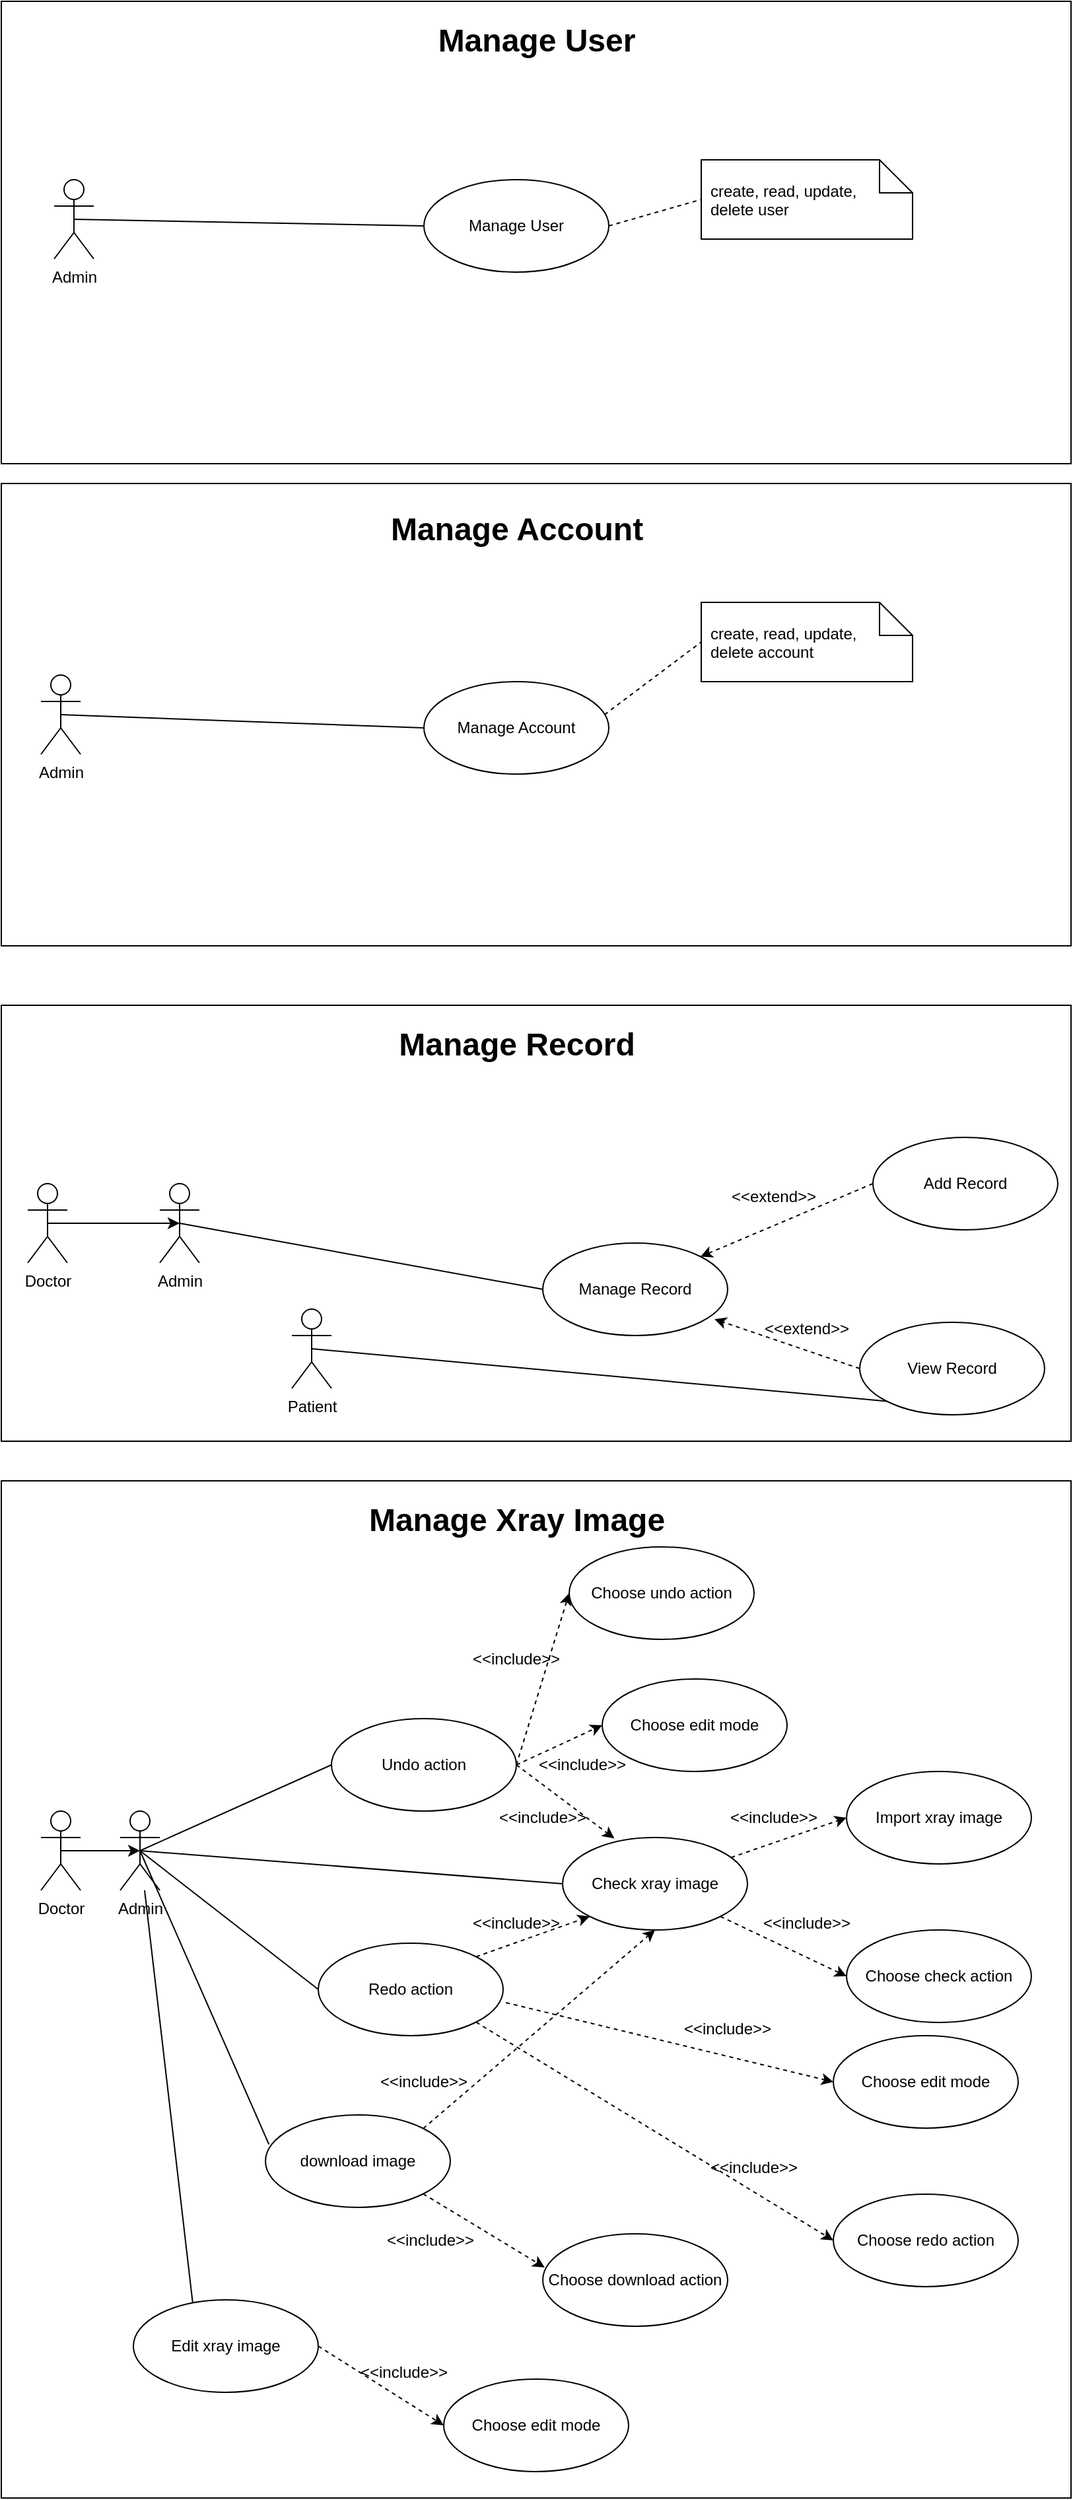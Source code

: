 <mxfile version="20.8.16" type="device"><diagram name="Page-1" id="o8Qo3uPZrdrNl8lf6_gJ"><mxGraphModel dx="1900" dy="629" grid="1" gridSize="10" guides="1" tooltips="1" connect="1" arrows="1" fold="1" page="1" pageScale="1" pageWidth="850" pageHeight="1100" math="0" shadow="0"><root><mxCell id="0"/><mxCell id="1" parent="0"/><mxCell id="S88P3opighfOKLQQkgDK-85" value="" style="rounded=0;whiteSpace=wrap;html=1;" parent="1" vertex="1"><mxGeometry x="-70" y="1130" width="810" height="770" as="geometry"/></mxCell><mxCell id="S88P3opighfOKLQQkgDK-77" value="" style="rounded=0;whiteSpace=wrap;html=1;" parent="1" vertex="1"><mxGeometry x="-70" y="770" width="810" height="330" as="geometry"/></mxCell><mxCell id="S88P3opighfOKLQQkgDK-75" value="" style="rounded=0;whiteSpace=wrap;html=1;" parent="1" vertex="1"><mxGeometry x="-70" y="375" width="810" height="350" as="geometry"/></mxCell><mxCell id="S88P3opighfOKLQQkgDK-73" value="" style="rounded=0;whiteSpace=wrap;html=1;" parent="1" vertex="1"><mxGeometry x="-70" y="10" width="810" height="350" as="geometry"/></mxCell><mxCell id="S88P3opighfOKLQQkgDK-1" value="Admin" style="shape=umlActor;verticalLabelPosition=bottom;verticalAlign=top;html=1;outlineConnect=0;" parent="1" vertex="1"><mxGeometry x="-30" y="145" width="30" height="60" as="geometry"/></mxCell><mxCell id="S88P3opighfOKLQQkgDK-2" value="Manage User" style="ellipse;whiteSpace=wrap;html=1;" parent="1" vertex="1"><mxGeometry x="250" y="145" width="140" height="70" as="geometry"/></mxCell><mxCell id="S88P3opighfOKLQQkgDK-7" value="" style="endArrow=none;html=1;rounded=0;entryX=0;entryY=0.5;entryDx=0;entryDy=0;exitX=0.5;exitY=0.5;exitDx=0;exitDy=0;exitPerimeter=0;" parent="1" source="S88P3opighfOKLQQkgDK-1" target="S88P3opighfOKLQQkgDK-2" edge="1"><mxGeometry width="50" height="50" relative="1" as="geometry"><mxPoint x="-85" y="175" as="sourcePoint"/><mxPoint x="40" y="240" as="targetPoint"/></mxGeometry></mxCell><mxCell id="S88P3opighfOKLQQkgDK-14" value="Manage Account" style="ellipse;whiteSpace=wrap;html=1;" parent="1" vertex="1"><mxGeometry x="250" y="525" width="140" height="70" as="geometry"/></mxCell><mxCell id="S88P3opighfOKLQQkgDK-26" value="" style="endArrow=none;html=1;rounded=0;entryX=0;entryY=0.5;entryDx=0;entryDy=0;exitX=0.5;exitY=0.5;exitDx=0;exitDy=0;exitPerimeter=0;" parent="1" source="S88P3opighfOKLQQkgDK-76" target="S88P3opighfOKLQQkgDK-14" edge="1"><mxGeometry width="50" height="50" relative="1" as="geometry"><mxPoint x="-100" y="460" as="sourcePoint"/><mxPoint x="240" y="560" as="targetPoint"/></mxGeometry></mxCell><mxCell id="S88P3opighfOKLQQkgDK-29" value="Manage Record" style="ellipse;whiteSpace=wrap;html=1;" parent="1" vertex="1"><mxGeometry x="340" y="950" width="140" height="70" as="geometry"/></mxCell><mxCell id="S88P3opighfOKLQQkgDK-30" value="Add Record" style="ellipse;whiteSpace=wrap;html=1;" parent="1" vertex="1"><mxGeometry x="590" y="870" width="140" height="70" as="geometry"/></mxCell><mxCell id="S88P3opighfOKLQQkgDK-31" value="" style="endArrow=classic;html=1;rounded=0;exitX=0;exitY=0.5;exitDx=0;exitDy=0;entryX=1;entryY=0;entryDx=0;entryDy=0;dashed=1;" parent="1" source="S88P3opighfOKLQQkgDK-30" target="S88P3opighfOKLQQkgDK-29" edge="1"><mxGeometry width="50" height="50" relative="1" as="geometry"><mxPoint x="600" y="565" as="sourcePoint"/><mxPoint x="469.497" y="655.251" as="targetPoint"/></mxGeometry></mxCell><mxCell id="S88P3opighfOKLQQkgDK-32" value="&amp;lt;&amp;lt;extend&amp;gt;&amp;gt;" style="text;html=1;strokeColor=none;fillColor=none;align=center;verticalAlign=middle;whiteSpace=wrap;rounded=0;" parent="1" vertex="1"><mxGeometry x="485" y="900" width="60" height="30" as="geometry"/></mxCell><mxCell id="S88P3opighfOKLQQkgDK-35" value="Patient" style="shape=umlActor;verticalLabelPosition=bottom;verticalAlign=top;html=1;outlineConnect=0;" parent="1" vertex="1"><mxGeometry x="150" y="1000" width="30" height="60" as="geometry"/></mxCell><mxCell id="S88P3opighfOKLQQkgDK-39" value="Doctor" style="shape=umlActor;verticalLabelPosition=bottom;verticalAlign=top;html=1;outlineConnect=0;" parent="1" vertex="1"><mxGeometry x="-50" y="905" width="30" height="60" as="geometry"/></mxCell><mxCell id="S88P3opighfOKLQQkgDK-41" value="Check xray image" style="ellipse;whiteSpace=wrap;html=1;" parent="1" vertex="1"><mxGeometry x="355" y="1400" width="140" height="70" as="geometry"/></mxCell><mxCell id="S88P3opighfOKLQQkgDK-42" value="View Record" style="ellipse;whiteSpace=wrap;html=1;" parent="1" vertex="1"><mxGeometry x="580" y="1010" width="140" height="70" as="geometry"/></mxCell><mxCell id="S88P3opighfOKLQQkgDK-43" value="" style="endArrow=classic;html=1;rounded=0;exitX=0;exitY=0.5;exitDx=0;exitDy=0;entryX=0.929;entryY=0.823;entryDx=0;entryDy=0;dashed=1;entryPerimeter=0;" parent="1" source="S88P3opighfOKLQQkgDK-42" target="S88P3opighfOKLQQkgDK-29" edge="1"><mxGeometry width="50" height="50" relative="1" as="geometry"><mxPoint x="600" y="915" as="sourcePoint"/><mxPoint x="469.497" y="970.251" as="targetPoint"/></mxGeometry></mxCell><mxCell id="S88P3opighfOKLQQkgDK-44" value="&amp;lt;&amp;lt;extend&amp;gt;&amp;gt;" style="text;html=1;strokeColor=none;fillColor=none;align=center;verticalAlign=middle;whiteSpace=wrap;rounded=0;" parent="1" vertex="1"><mxGeometry x="510" y="1000" width="60" height="30" as="geometry"/></mxCell><mxCell id="S88P3opighfOKLQQkgDK-45" value="Import xray image" style="ellipse;whiteSpace=wrap;html=1;" parent="1" vertex="1"><mxGeometry x="570" y="1350" width="140" height="70" as="geometry"/></mxCell><mxCell id="S88P3opighfOKLQQkgDK-46" value="Choose check action" style="ellipse;whiteSpace=wrap;html=1;" parent="1" vertex="1"><mxGeometry x="570" y="1470" width="140" height="70" as="geometry"/></mxCell><mxCell id="S88P3opighfOKLQQkgDK-47" value="Undo action" style="ellipse;whiteSpace=wrap;html=1;" parent="1" vertex="1"><mxGeometry x="180" y="1310" width="140" height="70" as="geometry"/></mxCell><mxCell id="S88P3opighfOKLQQkgDK-53" value="Redo action" style="ellipse;whiteSpace=wrap;html=1;" parent="1" vertex="1"><mxGeometry x="170" y="1480" width="140" height="70" as="geometry"/></mxCell><mxCell id="S88P3opighfOKLQQkgDK-58" value="" style="endArrow=classic;html=1;rounded=0;exitX=1;exitY=1;exitDx=0;exitDy=0;dashed=1;entryX=0;entryY=0.5;entryDx=0;entryDy=0;" parent="1" source="S88P3opighfOKLQQkgDK-41" target="S88P3opighfOKLQQkgDK-46" edge="1"><mxGeometry width="50" height="50" relative="1" as="geometry"><mxPoint x="551.26" y="1497.58" as="sourcePoint"/><mxPoint x="430" y="1300" as="targetPoint"/></mxGeometry></mxCell><mxCell id="S88P3opighfOKLQQkgDK-59" value="&amp;lt;&amp;lt;include&amp;gt;&amp;gt;" style="text;html=1;strokeColor=none;fillColor=none;align=center;verticalAlign=middle;whiteSpace=wrap;rounded=0;" parent="1" vertex="1"><mxGeometry x="510" y="1450" width="60" height="30" as="geometry"/></mxCell><mxCell id="S88P3opighfOKLQQkgDK-60" value="" style="endArrow=classic;html=1;rounded=0;dashed=1;entryX=0;entryY=0.5;entryDx=0;entryDy=0;" parent="1" source="S88P3opighfOKLQQkgDK-41" target="S88P3opighfOKLQQkgDK-45" edge="1"><mxGeometry width="50" height="50" relative="1" as="geometry"><mxPoint x="410" y="1365" as="sourcePoint"/><mxPoint x="590" y="1375" as="targetPoint"/></mxGeometry></mxCell><mxCell id="S88P3opighfOKLQQkgDK-61" value="&amp;lt;&amp;lt;include&amp;gt;&amp;gt;" style="text;html=1;strokeColor=none;fillColor=none;align=center;verticalAlign=middle;whiteSpace=wrap;rounded=0;" parent="1" vertex="1"><mxGeometry x="485" y="1370" width="60" height="30" as="geometry"/></mxCell><mxCell id="S88P3opighfOKLQQkgDK-63" value="download image" style="ellipse;whiteSpace=wrap;html=1;" parent="1" vertex="1"><mxGeometry x="130" y="1610" width="140" height="70" as="geometry"/></mxCell><mxCell id="S88P3opighfOKLQQkgDK-74" value="Manage User" style="text;strokeColor=none;fillColor=none;html=1;fontSize=24;fontStyle=1;verticalAlign=middle;align=center;" parent="1" vertex="1"><mxGeometry x="285" y="20" width="100" height="40" as="geometry"/></mxCell><mxCell id="S88P3opighfOKLQQkgDK-76" value="Admin" style="shape=umlActor;verticalLabelPosition=bottom;verticalAlign=top;html=1;outlineConnect=0;" parent="1" vertex="1"><mxGeometry x="-40" y="520" width="30" height="60" as="geometry"/></mxCell><mxCell id="S88P3opighfOKLQQkgDK-78" value="Admin" style="shape=umlActor;verticalLabelPosition=bottom;verticalAlign=top;html=1;outlineConnect=0;" parent="1" vertex="1"><mxGeometry x="50" y="905" width="30" height="60" as="geometry"/></mxCell><mxCell id="S88P3opighfOKLQQkgDK-79" value="" style="endArrow=none;html=1;rounded=0;entryX=0;entryY=0.5;entryDx=0;entryDy=0;exitX=0.5;exitY=0.5;exitDx=0;exitDy=0;exitPerimeter=0;" parent="1" source="S88P3opighfOKLQQkgDK-78" target="S88P3opighfOKLQQkgDK-29" edge="1"><mxGeometry width="50" height="50" relative="1" as="geometry"><mxPoint x="-15" y="560" as="sourcePoint"/><mxPoint x="260" y="570" as="targetPoint"/></mxGeometry></mxCell><mxCell id="S88P3opighfOKLQQkgDK-80" value="" style="endArrow=classic;html=1;rounded=0;entryX=0.5;entryY=0.5;entryDx=0;entryDy=0;entryPerimeter=0;exitX=0.5;exitY=0.5;exitDx=0;exitDy=0;exitPerimeter=0;" parent="1" source="S88P3opighfOKLQQkgDK-39" target="S88P3opighfOKLQQkgDK-78" edge="1"><mxGeometry width="50" height="50" relative="1" as="geometry"><mxPoint x="-230" y="1020" as="sourcePoint"/><mxPoint x="-180" y="970" as="targetPoint"/></mxGeometry></mxCell><mxCell id="S88P3opighfOKLQQkgDK-81" value="" style="endArrow=none;html=1;rounded=0;entryX=0;entryY=1;entryDx=0;entryDy=0;exitX=0.5;exitY=0.5;exitDx=0;exitDy=0;exitPerimeter=0;" parent="1" source="S88P3opighfOKLQQkgDK-35" target="S88P3opighfOKLQQkgDK-42" edge="1"><mxGeometry width="50" height="50" relative="1" as="geometry"><mxPoint x="75" y="945" as="sourcePoint"/><mxPoint x="350" y="995" as="targetPoint"/></mxGeometry></mxCell><mxCell id="S88P3opighfOKLQQkgDK-83" value="Manage Account" style="text;strokeColor=none;fillColor=none;html=1;fontSize=24;fontStyle=1;verticalAlign=middle;align=center;" parent="1" vertex="1"><mxGeometry x="270" y="390" width="100" height="40" as="geometry"/></mxCell><mxCell id="S88P3opighfOKLQQkgDK-84" value="Manage Record" style="text;strokeColor=none;fillColor=none;html=1;fontSize=24;fontStyle=1;verticalAlign=middle;align=center;" parent="1" vertex="1"><mxGeometry x="270" y="780" width="100" height="40" as="geometry"/></mxCell><mxCell id="S88P3opighfOKLQQkgDK-86" value="Manage Xray Image" style="text;strokeColor=none;fillColor=none;html=1;fontSize=24;fontStyle=1;verticalAlign=middle;align=center;" parent="1" vertex="1"><mxGeometry x="270" y="1140" width="100" height="40" as="geometry"/></mxCell><mxCell id="S88P3opighfOKLQQkgDK-87" value="Doctor" style="shape=umlActor;verticalLabelPosition=bottom;verticalAlign=top;html=1;outlineConnect=0;" parent="1" vertex="1"><mxGeometry x="-40" y="1380" width="30" height="60" as="geometry"/></mxCell><mxCell id="S88P3opighfOKLQQkgDK-88" value="Admin" style="shape=umlActor;verticalLabelPosition=bottom;verticalAlign=top;html=1;outlineConnect=0;" parent="1" vertex="1"><mxGeometry x="20" y="1380" width="30" height="60" as="geometry"/></mxCell><mxCell id="S88P3opighfOKLQQkgDK-91" value="" style="endArrow=classic;html=1;rounded=0;entryX=0.5;entryY=0.5;entryDx=0;entryDy=0;entryPerimeter=0;exitX=0.5;exitY=0.5;exitDx=0;exitDy=0;exitPerimeter=0;" parent="1" source="S88P3opighfOKLQQkgDK-87" target="S88P3opighfOKLQQkgDK-88" edge="1"><mxGeometry width="50" height="50" relative="1" as="geometry"><mxPoint x="-25" y="945" as="sourcePoint"/><mxPoint x="75" y="945" as="targetPoint"/></mxGeometry></mxCell><mxCell id="S88P3opighfOKLQQkgDK-92" value="" style="endArrow=none;html=1;rounded=0;entryX=0;entryY=0.5;entryDx=0;entryDy=0;exitX=0.5;exitY=0.5;exitDx=0;exitDy=0;exitPerimeter=0;" parent="1" source="S88P3opighfOKLQQkgDK-88" target="S88P3opighfOKLQQkgDK-41" edge="1"><mxGeometry width="50" height="50" relative="1" as="geometry"><mxPoint x="75" y="945" as="sourcePoint"/><mxPoint x="350" y="995" as="targetPoint"/></mxGeometry></mxCell><mxCell id="S88P3opighfOKLQQkgDK-93" value="" style="endArrow=none;html=1;rounded=0;entryX=0;entryY=0.5;entryDx=0;entryDy=0;exitX=0.5;exitY=0.5;exitDx=0;exitDy=0;exitPerimeter=0;" parent="1" source="S88P3opighfOKLQQkgDK-88" target="S88P3opighfOKLQQkgDK-47" edge="1"><mxGeometry width="50" height="50" relative="1" as="geometry"><mxPoint x="85" y="1420" as="sourcePoint"/><mxPoint x="270" y="1365" as="targetPoint"/></mxGeometry></mxCell><mxCell id="S88P3opighfOKLQQkgDK-94" value="" style="endArrow=none;html=1;rounded=0;entryX=0;entryY=0.5;entryDx=0;entryDy=0;exitX=0.5;exitY=0.5;exitDx=0;exitDy=0;exitPerimeter=0;" parent="1" source="S88P3opighfOKLQQkgDK-88" target="S88P3opighfOKLQQkgDK-53" edge="1"><mxGeometry width="50" height="50" relative="1" as="geometry"><mxPoint x="95" y="1430" as="sourcePoint"/><mxPoint x="410" y="1465" as="targetPoint"/></mxGeometry></mxCell><mxCell id="S88P3opighfOKLQQkgDK-95" value="" style="endArrow=none;html=1;rounded=0;entryX=0.019;entryY=0.319;entryDx=0;entryDy=0;entryPerimeter=0;exitX=0.5;exitY=0.5;exitDx=0;exitDy=0;exitPerimeter=0;" parent="1" source="S88P3opighfOKLQQkgDK-88" target="S88P3opighfOKLQQkgDK-63" edge="1"><mxGeometry width="50" height="50" relative="1" as="geometry"><mxPoint x="85" y="1410" as="sourcePoint"/><mxPoint x="410" y="1575" as="targetPoint"/></mxGeometry></mxCell><mxCell id="S88P3opighfOKLQQkgDK-96" value="" style="endArrow=classic;html=1;rounded=0;dashed=1;entryX=0.28;entryY=0.01;entryDx=0;entryDy=0;exitX=1;exitY=0.5;exitDx=0;exitDy=0;entryPerimeter=0;" parent="1" source="S88P3opighfOKLQQkgDK-47" target="S88P3opighfOKLQQkgDK-41" edge="1"><mxGeometry width="50" height="50" relative="1" as="geometry"><mxPoint x="426.012" y="1328.624" as="sourcePoint"/><mxPoint x="590" y="1235" as="targetPoint"/></mxGeometry></mxCell><mxCell id="S88P3opighfOKLQQkgDK-97" value="&amp;lt;&amp;lt;include&amp;gt;&amp;gt;" style="text;html=1;strokeColor=none;fillColor=none;align=center;verticalAlign=middle;whiteSpace=wrap;rounded=0;" parent="1" vertex="1"><mxGeometry x="310" y="1370" width="60" height="30" as="geometry"/></mxCell><mxCell id="S88P3opighfOKLQQkgDK-98" value="Choose undo action" style="ellipse;whiteSpace=wrap;html=1;" parent="1" vertex="1"><mxGeometry x="360" y="1180" width="140" height="70" as="geometry"/></mxCell><mxCell id="S88P3opighfOKLQQkgDK-99" value="" style="endArrow=classic;html=1;rounded=0;dashed=1;entryX=0;entryY=0.5;entryDx=0;entryDy=0;exitX=1;exitY=0.5;exitDx=0;exitDy=0;" parent="1" source="S88P3opighfOKLQQkgDK-47" target="S88P3opighfOKLQQkgDK-98" edge="1"><mxGeometry width="50" height="50" relative="1" as="geometry"><mxPoint x="340" y="1485" as="sourcePoint"/><mxPoint x="435" y="1400" as="targetPoint"/></mxGeometry></mxCell><mxCell id="S88P3opighfOKLQQkgDK-100" value="&amp;lt;&amp;lt;include&amp;gt;&amp;gt;" style="text;html=1;strokeColor=none;fillColor=none;align=center;verticalAlign=middle;whiteSpace=wrap;rounded=0;" parent="1" vertex="1"><mxGeometry x="290" y="1250" width="60" height="30" as="geometry"/></mxCell><mxCell id="S88P3opighfOKLQQkgDK-102" value="" style="endArrow=classic;html=1;rounded=0;dashed=1;entryX=0;entryY=1;entryDx=0;entryDy=0;exitX=1;exitY=0;exitDx=0;exitDy=0;" parent="1" source="S88P3opighfOKLQQkgDK-53" target="S88P3opighfOKLQQkgDK-41" edge="1"><mxGeometry width="50" height="50" relative="1" as="geometry"><mxPoint x="295" y="1455" as="sourcePoint"/><mxPoint x="435" y="1400" as="targetPoint"/></mxGeometry></mxCell><mxCell id="S88P3opighfOKLQQkgDK-103" value="&amp;lt;&amp;lt;include&amp;gt;&amp;gt;" style="text;html=1;strokeColor=none;fillColor=none;align=center;verticalAlign=middle;whiteSpace=wrap;rounded=0;" parent="1" vertex="1"><mxGeometry x="290" y="1450" width="60" height="30" as="geometry"/></mxCell><mxCell id="S88P3opighfOKLQQkgDK-105" value="Choose redo action" style="ellipse;whiteSpace=wrap;html=1;" parent="1" vertex="1"><mxGeometry x="560" y="1670" width="140" height="70" as="geometry"/></mxCell><mxCell id="S88P3opighfOKLQQkgDK-106" value="Choose edit mode" style="ellipse;whiteSpace=wrap;html=1;" parent="1" vertex="1"><mxGeometry x="385" y="1280" width="140" height="70" as="geometry"/></mxCell><mxCell id="S88P3opighfOKLQQkgDK-107" value="" style="endArrow=classic;html=1;rounded=0;dashed=1;entryX=0;entryY=0.5;entryDx=0;entryDy=0;exitX=1;exitY=0.5;exitDx=0;exitDy=0;" parent="1" source="S88P3opighfOKLQQkgDK-47" target="S88P3opighfOKLQQkgDK-106" edge="1"><mxGeometry width="50" height="50" relative="1" as="geometry"><mxPoint x="330" y="1355" as="sourcePoint"/><mxPoint x="370" y="1225" as="targetPoint"/></mxGeometry></mxCell><mxCell id="S88P3opighfOKLQQkgDK-108" value="&amp;lt;&amp;lt;include&amp;gt;&amp;gt;" style="text;html=1;strokeColor=none;fillColor=none;align=center;verticalAlign=middle;whiteSpace=wrap;rounded=0;" parent="1" vertex="1"><mxGeometry x="340" y="1330" width="60" height="30" as="geometry"/></mxCell><mxCell id="S88P3opighfOKLQQkgDK-109" value="Choose edit mode" style="ellipse;whiteSpace=wrap;html=1;" parent="1" vertex="1"><mxGeometry x="560" y="1550" width="140" height="70" as="geometry"/></mxCell><mxCell id="S88P3opighfOKLQQkgDK-110" value="" style="endArrow=classic;html=1;rounded=0;dashed=1;entryX=0;entryY=0.5;entryDx=0;entryDy=0;exitX=1.015;exitY=0.643;exitDx=0;exitDy=0;exitPerimeter=0;" parent="1" source="S88P3opighfOKLQQkgDK-53" target="S88P3opighfOKLQQkgDK-109" edge="1"><mxGeometry width="50" height="50" relative="1" as="geometry"><mxPoint x="299.497" y="1500.251" as="sourcePoint"/><mxPoint x="385.503" y="1469.749" as="targetPoint"/></mxGeometry></mxCell><mxCell id="S88P3opighfOKLQQkgDK-111" value="&amp;lt;&amp;lt;include&amp;gt;&amp;gt;" style="text;html=1;strokeColor=none;fillColor=none;align=center;verticalAlign=middle;whiteSpace=wrap;rounded=0;" parent="1" vertex="1"><mxGeometry x="450" y="1530" width="60" height="30" as="geometry"/></mxCell><mxCell id="S88P3opighfOKLQQkgDK-112" value="" style="endArrow=classic;html=1;rounded=0;dashed=1;entryX=0;entryY=0.5;entryDx=0;entryDy=0;exitX=1;exitY=1;exitDx=0;exitDy=0;" parent="1" source="S88P3opighfOKLQQkgDK-53" target="S88P3opighfOKLQQkgDK-105" edge="1"><mxGeometry width="50" height="50" relative="1" as="geometry"><mxPoint x="325.32" y="1535.01" as="sourcePoint"/><mxPoint x="570" y="1595" as="targetPoint"/></mxGeometry></mxCell><mxCell id="S88P3opighfOKLQQkgDK-113" value="&amp;lt;&amp;lt;include&amp;gt;&amp;gt;" style="text;html=1;strokeColor=none;fillColor=none;align=center;verticalAlign=middle;whiteSpace=wrap;rounded=0;" parent="1" vertex="1"><mxGeometry x="470" y="1635" width="60" height="30" as="geometry"/></mxCell><mxCell id="S88P3opighfOKLQQkgDK-114" value="" style="endArrow=classic;html=1;rounded=0;dashed=1;entryX=0.5;entryY=1;entryDx=0;entryDy=0;exitX=1;exitY=0;exitDx=0;exitDy=0;" parent="1" source="S88P3opighfOKLQQkgDK-63" target="S88P3opighfOKLQQkgDK-41" edge="1"><mxGeometry width="50" height="50" relative="1" as="geometry"><mxPoint x="322.1" y="1535.01" as="sourcePoint"/><mxPoint x="570" y="1595" as="targetPoint"/></mxGeometry></mxCell><mxCell id="S88P3opighfOKLQQkgDK-115" value="&amp;lt;&amp;lt;include&amp;gt;&amp;gt;" style="text;html=1;strokeColor=none;fillColor=none;align=center;verticalAlign=middle;whiteSpace=wrap;rounded=0;" parent="1" vertex="1"><mxGeometry x="220" y="1570" width="60" height="30" as="geometry"/></mxCell><mxCell id="S88P3opighfOKLQQkgDK-116" value="Choose download action" style="ellipse;whiteSpace=wrap;html=1;" parent="1" vertex="1"><mxGeometry x="340" y="1700" width="140" height="70" as="geometry"/></mxCell><mxCell id="S88P3opighfOKLQQkgDK-117" value="" style="endArrow=classic;html=1;rounded=0;dashed=1;entryX=0.01;entryY=0.363;entryDx=0;entryDy=0;exitX=1;exitY=1;exitDx=0;exitDy=0;entryPerimeter=0;" parent="1" source="S88P3opighfOKLQQkgDK-63" target="S88P3opighfOKLQQkgDK-116" edge="1"><mxGeometry width="50" height="50" relative="1" as="geometry"><mxPoint x="259.497" y="1630.251" as="sourcePoint"/><mxPoint x="435" y="1480" as="targetPoint"/></mxGeometry></mxCell><mxCell id="S88P3opighfOKLQQkgDK-118" value="&amp;lt;&amp;lt;include&amp;gt;&amp;gt;" style="text;html=1;strokeColor=none;fillColor=none;align=center;verticalAlign=middle;whiteSpace=wrap;rounded=0;" parent="1" vertex="1"><mxGeometry x="225" y="1690" width="60" height="30" as="geometry"/></mxCell><mxCell id="S88P3opighfOKLQQkgDK-119" value="Edit xray image" style="ellipse;whiteSpace=wrap;html=1;" parent="1" vertex="1"><mxGeometry x="30" y="1750" width="140" height="70" as="geometry"/></mxCell><mxCell id="S88P3opighfOKLQQkgDK-120" value="" style="endArrow=none;html=1;rounded=0;entryX=0.321;entryY=0.034;entryDx=0;entryDy=0;entryPerimeter=0;" parent="1" source="S88P3opighfOKLQQkgDK-88" target="S88P3opighfOKLQQkgDK-119" edge="1"><mxGeometry width="50" height="50" relative="1" as="geometry"><mxPoint x="85.0" y="1420.0" as="sourcePoint"/><mxPoint x="142.66" y="1642.33" as="targetPoint"/></mxGeometry></mxCell><mxCell id="S88P3opighfOKLQQkgDK-121" value="Choose edit mode" style="ellipse;whiteSpace=wrap;html=1;" parent="1" vertex="1"><mxGeometry x="265" y="1810" width="140" height="70" as="geometry"/></mxCell><mxCell id="S88P3opighfOKLQQkgDK-122" value="" style="endArrow=classic;html=1;rounded=0;dashed=1;entryX=0;entryY=0.5;entryDx=0;entryDy=0;exitX=1;exitY=0.5;exitDx=0;exitDy=0;" parent="1" source="S88P3opighfOKLQQkgDK-119" target="S88P3opighfOKLQQkgDK-121" edge="1"><mxGeometry width="50" height="50" relative="1" as="geometry"><mxPoint x="259.743" y="1679.625" as="sourcePoint"/><mxPoint x="321.4" y="1755.41" as="targetPoint"/></mxGeometry></mxCell><mxCell id="S88P3opighfOKLQQkgDK-123" value="&amp;lt;&amp;lt;include&amp;gt;&amp;gt;" style="text;html=1;strokeColor=none;fillColor=none;align=center;verticalAlign=middle;whiteSpace=wrap;rounded=0;" parent="1" vertex="1"><mxGeometry x="205" y="1790" width="60" height="30" as="geometry"/></mxCell><mxCell id="S88P3opighfOKLQQkgDK-124" value="" style="shape=note2;boundedLbl=1;whiteSpace=wrap;html=1;size=25;verticalAlign=top;align=center;" parent="1" vertex="1"><mxGeometry x="460" y="465" width="160" height="60" as="geometry"/></mxCell><mxCell id="S88P3opighfOKLQQkgDK-125" value="create, read, update, &#10;delete account" style="resizeWidth=1;part=1;strokeColor=none;fillColor=none;align=left;spacingLeft=5;" parent="S88P3opighfOKLQQkgDK-124" vertex="1"><mxGeometry width="160" height="60" relative="1" as="geometry"/></mxCell><mxCell id="S88P3opighfOKLQQkgDK-126" value="" style="endArrow=none;html=1;rounded=0;entryX=0;entryY=0.5;entryDx=0;entryDy=0;exitX=0.977;exitY=0.357;exitDx=0;exitDy=0;exitPerimeter=0;dashed=1;" parent="1" source="S88P3opighfOKLQQkgDK-14" target="S88P3opighfOKLQQkgDK-125" edge="1"><mxGeometry width="50" height="50" relative="1" as="geometry"><mxPoint x="370" y="550" as="sourcePoint"/><mxPoint x="420" y="500" as="targetPoint"/></mxGeometry></mxCell><mxCell id="S88P3opighfOKLQQkgDK-127" value="" style="shape=note2;boundedLbl=1;whiteSpace=wrap;html=1;size=25;verticalAlign=top;align=center;" parent="1" vertex="1"><mxGeometry x="460" y="130" width="160" height="60" as="geometry"/></mxCell><mxCell id="S88P3opighfOKLQQkgDK-128" value="create, read, update, &#10;delete user" style="resizeWidth=1;part=1;strokeColor=none;fillColor=none;align=left;spacingLeft=5;" parent="S88P3opighfOKLQQkgDK-127" vertex="1"><mxGeometry width="160" height="60" relative="1" as="geometry"/></mxCell><mxCell id="S88P3opighfOKLQQkgDK-129" value="" style="endArrow=none;html=1;rounded=0;entryX=0;entryY=0.5;entryDx=0;entryDy=0;exitX=1;exitY=0.5;exitDx=0;exitDy=0;dashed=1;" parent="1" source="S88P3opighfOKLQQkgDK-2" target="S88P3opighfOKLQQkgDK-128" edge="1"><mxGeometry width="50" height="50" relative="1" as="geometry"><mxPoint x="396.78" y="559.99" as="sourcePoint"/><mxPoint x="470.0" y="505" as="targetPoint"/></mxGeometry></mxCell></root></mxGraphModel></diagram></mxfile>